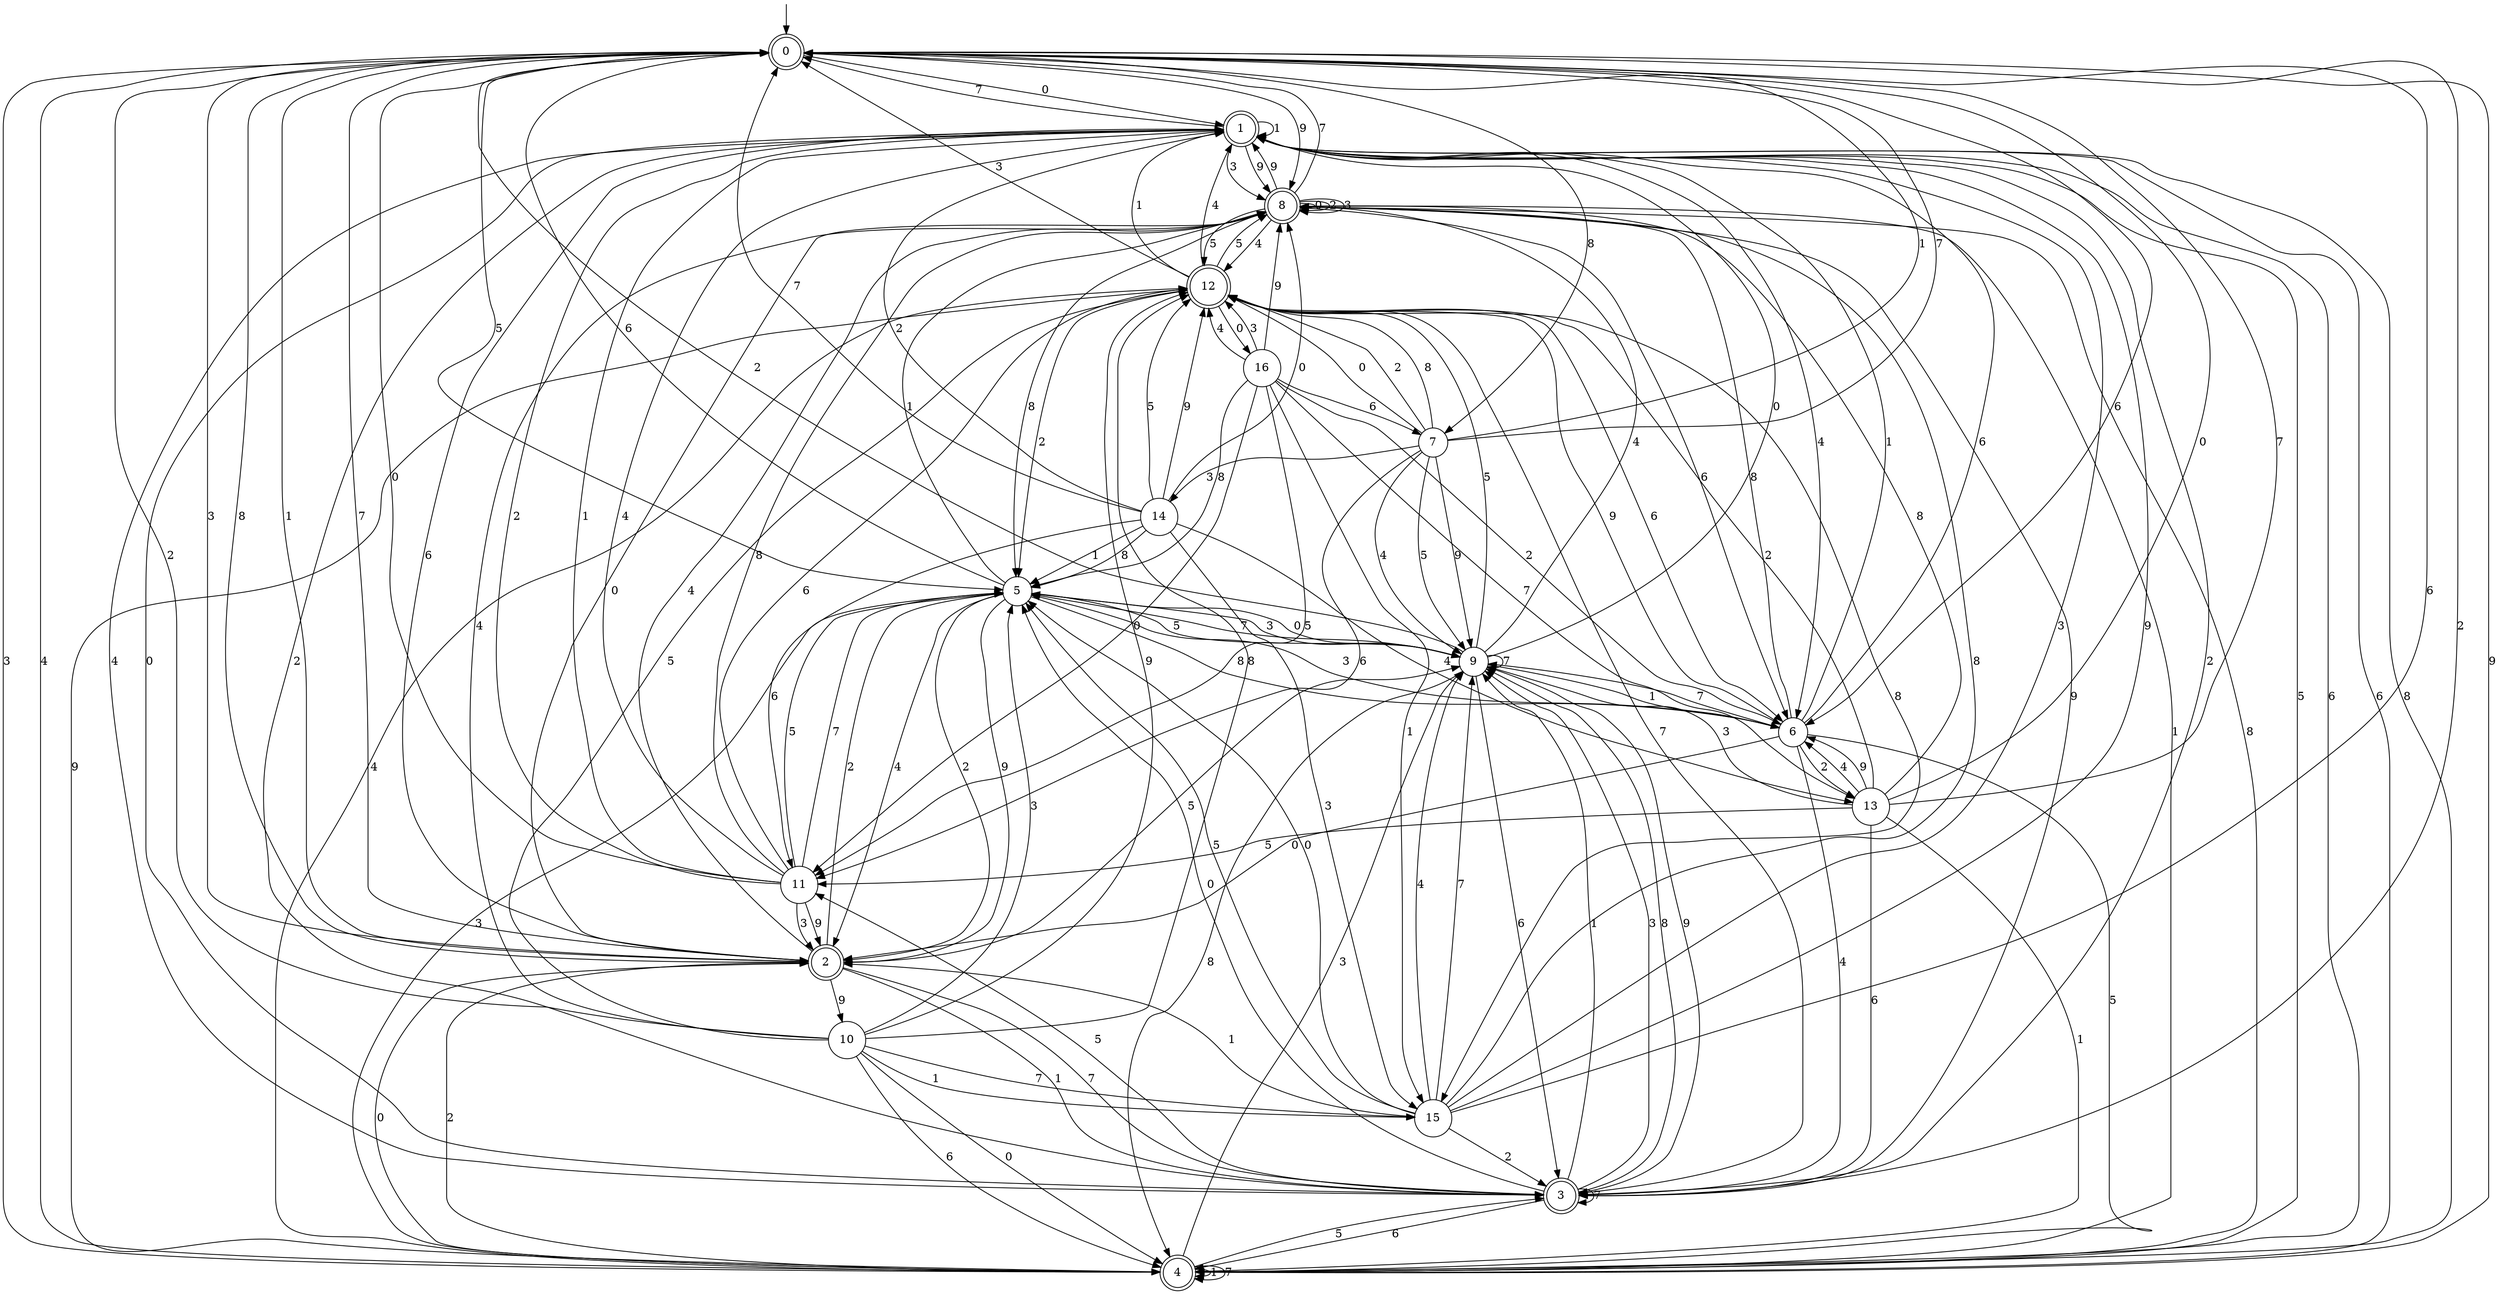 digraph g {

	s0 [shape="doublecircle" label="0"];
	s1 [shape="doublecircle" label="1"];
	s2 [shape="doublecircle" label="2"];
	s3 [shape="doublecircle" label="3"];
	s4 [shape="doublecircle" label="4"];
	s5 [shape="circle" label="5"];
	s6 [shape="circle" label="6"];
	s7 [shape="circle" label="7"];
	s8 [shape="doublecircle" label="8"];
	s9 [shape="circle" label="9"];
	s10 [shape="circle" label="10"];
	s11 [shape="circle" label="11"];
	s12 [shape="doublecircle" label="12"];
	s13 [shape="circle" label="13"];
	s14 [shape="circle" label="14"];
	s15 [shape="circle" label="15"];
	s16 [shape="circle" label="16"];
	s0 -> s1 [label="0"];
	s0 -> s2 [label="1"];
	s0 -> s3 [label="2"];
	s0 -> s4 [label="3"];
	s0 -> s4 [label="4"];
	s0 -> s5 [label="5"];
	s0 -> s6 [label="6"];
	s0 -> s2 [label="7"];
	s0 -> s7 [label="8"];
	s0 -> s8 [label="9"];
	s1 -> s3 [label="0"];
	s1 -> s1 [label="1"];
	s1 -> s3 [label="2"];
	s1 -> s8 [label="3"];
	s1 -> s6 [label="4"];
	s1 -> s4 [label="5"];
	s1 -> s4 [label="6"];
	s1 -> s0 [label="7"];
	s1 -> s4 [label="8"];
	s1 -> s8 [label="9"];
	s2 -> s8 [label="0"];
	s2 -> s3 [label="1"];
	s2 -> s5 [label="2"];
	s2 -> s0 [label="3"];
	s2 -> s8 [label="4"];
	s2 -> s9 [label="5"];
	s2 -> s1 [label="6"];
	s2 -> s3 [label="7"];
	s2 -> s0 [label="8"];
	s2 -> s10 [label="9"];
	s3 -> s5 [label="0"];
	s3 -> s9 [label="1"];
	s3 -> s1 [label="2"];
	s3 -> s9 [label="3"];
	s3 -> s1 [label="4"];
	s3 -> s11 [label="5"];
	s3 -> s4 [label="6"];
	s3 -> s3 [label="7"];
	s3 -> s9 [label="8"];
	s3 -> s8 [label="9"];
	s4 -> s2 [label="0"];
	s4 -> s4 [label="1"];
	s4 -> s2 [label="2"];
	s4 -> s9 [label="3"];
	s4 -> s12 [label="4"];
	s4 -> s3 [label="5"];
	s4 -> s1 [label="6"];
	s4 -> s4 [label="7"];
	s4 -> s8 [label="8"];
	s4 -> s0 [label="9"];
	s5 -> s9 [label="0"];
	s5 -> s8 [label="1"];
	s5 -> s2 [label="2"];
	s5 -> s4 [label="3"];
	s5 -> s2 [label="4"];
	s5 -> s9 [label="5"];
	s5 -> s0 [label="6"];
	s5 -> s9 [label="7"];
	s5 -> s6 [label="8"];
	s5 -> s2 [label="9"];
	s6 -> s2 [label="0"];
	s6 -> s1 [label="1"];
	s6 -> s13 [label="2"];
	s6 -> s5 [label="3"];
	s6 -> s3 [label="4"];
	s6 -> s4 [label="5"];
	s6 -> s1 [label="6"];
	s6 -> s9 [label="7"];
	s6 -> s8 [label="8"];
	s6 -> s12 [label="9"];
	s7 -> s12 [label="0"];
	s7 -> s0 [label="1"];
	s7 -> s12 [label="2"];
	s7 -> s14 [label="3"];
	s7 -> s9 [label="4"];
	s7 -> s9 [label="5"];
	s7 -> s11 [label="6"];
	s7 -> s0 [label="7"];
	s7 -> s12 [label="8"];
	s7 -> s9 [label="9"];
	s8 -> s8 [label="0"];
	s8 -> s4 [label="1"];
	s8 -> s8 [label="2"];
	s8 -> s8 [label="3"];
	s8 -> s12 [label="4"];
	s8 -> s12 [label="5"];
	s8 -> s6 [label="6"];
	s8 -> s0 [label="7"];
	s8 -> s5 [label="8"];
	s8 -> s1 [label="9"];
	s9 -> s1 [label="0"];
	s9 -> s6 [label="1"];
	s9 -> s0 [label="2"];
	s9 -> s5 [label="3"];
	s9 -> s8 [label="4"];
	s9 -> s12 [label="5"];
	s9 -> s3 [label="6"];
	s9 -> s9 [label="7"];
	s9 -> s4 [label="8"];
	s9 -> s3 [label="9"];
	s10 -> s4 [label="0"];
	s10 -> s15 [label="1"];
	s10 -> s0 [label="2"];
	s10 -> s5 [label="3"];
	s10 -> s8 [label="4"];
	s10 -> s12 [label="5"];
	s10 -> s4 [label="6"];
	s10 -> s15 [label="7"];
	s10 -> s12 [label="8"];
	s10 -> s12 [label="9"];
	s11 -> s0 [label="0"];
	s11 -> s1 [label="1"];
	s11 -> s1 [label="2"];
	s11 -> s2 [label="3"];
	s11 -> s1 [label="4"];
	s11 -> s5 [label="5"];
	s11 -> s12 [label="6"];
	s11 -> s5 [label="7"];
	s11 -> s8 [label="8"];
	s11 -> s2 [label="9"];
	s12 -> s16 [label="0"];
	s12 -> s1 [label="1"];
	s12 -> s5 [label="2"];
	s12 -> s0 [label="3"];
	s12 -> s1 [label="4"];
	s12 -> s8 [label="5"];
	s12 -> s6 [label="6"];
	s12 -> s3 [label="7"];
	s12 -> s15 [label="8"];
	s12 -> s4 [label="9"];
	s13 -> s0 [label="0"];
	s13 -> s4 [label="1"];
	s13 -> s12 [label="2"];
	s13 -> s9 [label="3"];
	s13 -> s6 [label="4"];
	s13 -> s11 [label="5"];
	s13 -> s3 [label="6"];
	s13 -> s0 [label="7"];
	s13 -> s8 [label="8"];
	s13 -> s6 [label="9"];
	s14 -> s8 [label="0"];
	s14 -> s5 [label="1"];
	s14 -> s1 [label="2"];
	s14 -> s15 [label="3"];
	s14 -> s13 [label="4"];
	s14 -> s12 [label="5"];
	s14 -> s11 [label="6"];
	s14 -> s0 [label="7"];
	s14 -> s5 [label="8"];
	s14 -> s12 [label="9"];
	s15 -> s5 [label="0"];
	s15 -> s2 [label="1"];
	s15 -> s3 [label="2"];
	s15 -> s1 [label="3"];
	s15 -> s9 [label="4"];
	s15 -> s5 [label="5"];
	s15 -> s0 [label="6"];
	s15 -> s9 [label="7"];
	s15 -> s8 [label="8"];
	s15 -> s1 [label="9"];
	s16 -> s11 [label="0"];
	s16 -> s15 [label="1"];
	s16 -> s6 [label="2"];
	s16 -> s12 [label="3"];
	s16 -> s12 [label="4"];
	s16 -> s11 [label="5"];
	s16 -> s7 [label="6"];
	s16 -> s13 [label="7"];
	s16 -> s5 [label="8"];
	s16 -> s8 [label="9"];

__start0 [label="" shape="none" width="0" height="0"];
__start0 -> s0;

}

